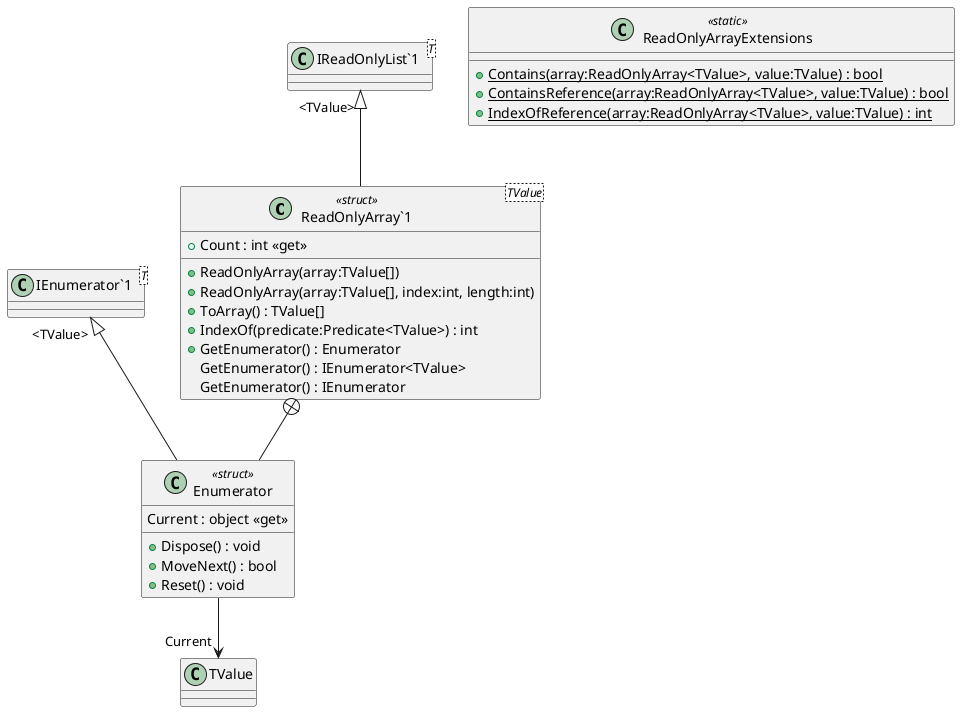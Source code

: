 @startuml
class "ReadOnlyArray`1"<TValue> <<struct>> {
    + ReadOnlyArray(array:TValue[])
    + ReadOnlyArray(array:TValue[], index:int, length:int)
    + ToArray() : TValue[]
    + IndexOf(predicate:Predicate<TValue>) : int
    + GetEnumerator() : Enumerator
    GetEnumerator() : IEnumerator<TValue>
    GetEnumerator() : IEnumerator
    + Count : int <<get>>
}
class ReadOnlyArrayExtensions <<static>> {
    + {static} Contains(array:ReadOnlyArray<TValue>, value:TValue) : bool
    + {static} ContainsReference(array:ReadOnlyArray<TValue>, value:TValue) : bool
    + {static} IndexOfReference(array:ReadOnlyArray<TValue>, value:TValue) : int
}
class "IReadOnlyList`1"<T> {
}
class Enumerator <<struct>> {
    + Dispose() : void
    + MoveNext() : bool
    + Reset() : void
    Current : object <<get>>
}
class "IEnumerator`1"<T> {
}
"IReadOnlyList`1" "<TValue>" <|-- "ReadOnlyArray`1"
"ReadOnlyArray`1" +-- Enumerator
"IEnumerator`1" "<TValue>" <|-- Enumerator
Enumerator --> "Current" TValue
@enduml
